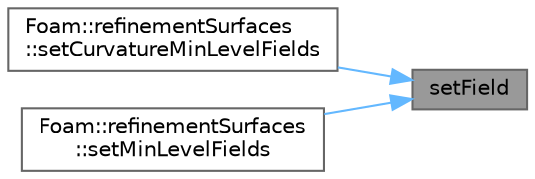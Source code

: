 digraph "setField"
{
 // LATEX_PDF_SIZE
  bgcolor="transparent";
  edge [fontname=Helvetica,fontsize=10,labelfontname=Helvetica,labelfontsize=10];
  node [fontname=Helvetica,fontsize=10,shape=box,height=0.2,width=0.4];
  rankdir="RL";
  Node1 [id="Node000001",label="setField",height=0.2,width=0.4,color="gray40", fillcolor="grey60", style="filled", fontcolor="black",tooltip=" "];
  Node1 -> Node2 [id="edge1_Node000001_Node000002",dir="back",color="steelblue1",style="solid",tooltip=" "];
  Node2 [id="Node000002",label="Foam::refinementSurfaces\l::setCurvatureMinLevelFields",height=0.2,width=0.4,color="grey40", fillcolor="white", style="filled",URL="$classFoam_1_1refinementSurfaces.html#a9934c4a553ff1ba9e394d2bb00b41340",tooltip=" "];
  Node1 -> Node3 [id="edge2_Node000001_Node000003",dir="back",color="steelblue1",style="solid",tooltip=" "];
  Node3 [id="Node000003",label="Foam::refinementSurfaces\l::setMinLevelFields",height=0.2,width=0.4,color="grey40", fillcolor="white", style="filled",URL="$classFoam_1_1refinementSurfaces.html#ad4b11621a132f1dc63549c371e1afdcd",tooltip=" "];
}
